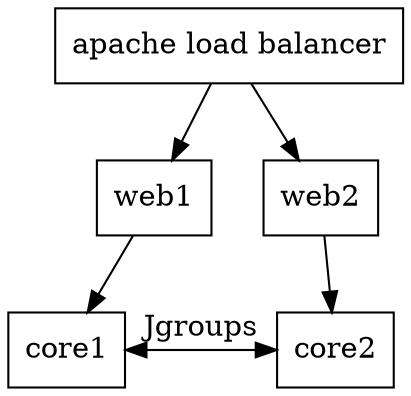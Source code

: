 digraph {
    
    node[shape=box]
    {rank=same; web1; web2}
    {rank=same; core1; core2}
    apache[label="apache load balancer"]
    apache -> web1
    apache -> web2
    web1 -> core1
    web2 -> core2
    core1 -> core2[label="Jgroups"; dir=both]
}